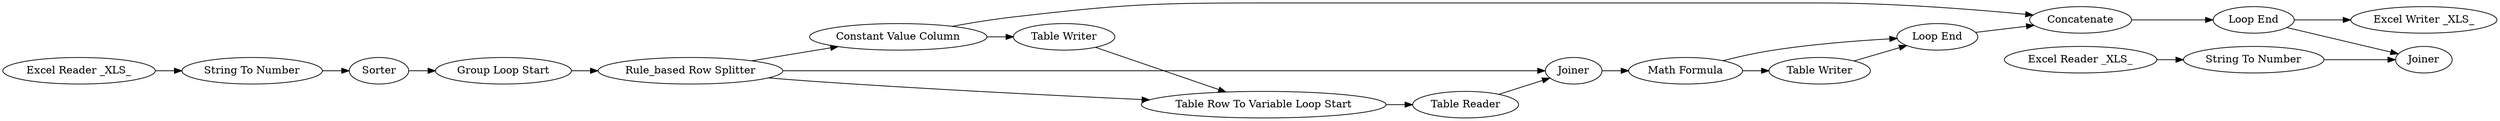 digraph {
	217 -> 216
	220 -> 1889
	212 -> 210
	210 -> 6
	5 -> 217
	214 -> 215
	212 -> 219
	211 -> 217
	215 -> 219
	1 -> 218
	218 -> 2
	222 -> 223
	221 -> 222
	3 -> 5
	219 -> 220
	5 -> 212
	216 -> 214
	216 -> 215
	220 -> 223
	5 -> 6
	6 -> 211
	2 -> 3
	210 [label="Table Writer"]
	222 [label="String To Number"]
	217 [label=Joiner]
	3 [label="Group Loop Start"]
	211 [label="Table Reader"]
	216 [label="Math Formula"]
	6 [label="Table Row To Variable Loop Start"]
	214 [label="Table Writer"]
	218 [label="String To Number"]
	223 [label=Joiner]
	1 [label="Excel Reader _XLS_"]
	219 [label=Concatenate]
	5 [label="Rule_based Row Splitter"]
	212 [label="Constant Value Column"]
	1889 [label="Excel Writer _XLS_"]
	220 [label="Loop End"]
	215 [label="Loop End"]
	2 [label=Sorter]
	221 [label="Excel Reader _XLS_"]
	rankdir=LR
}
